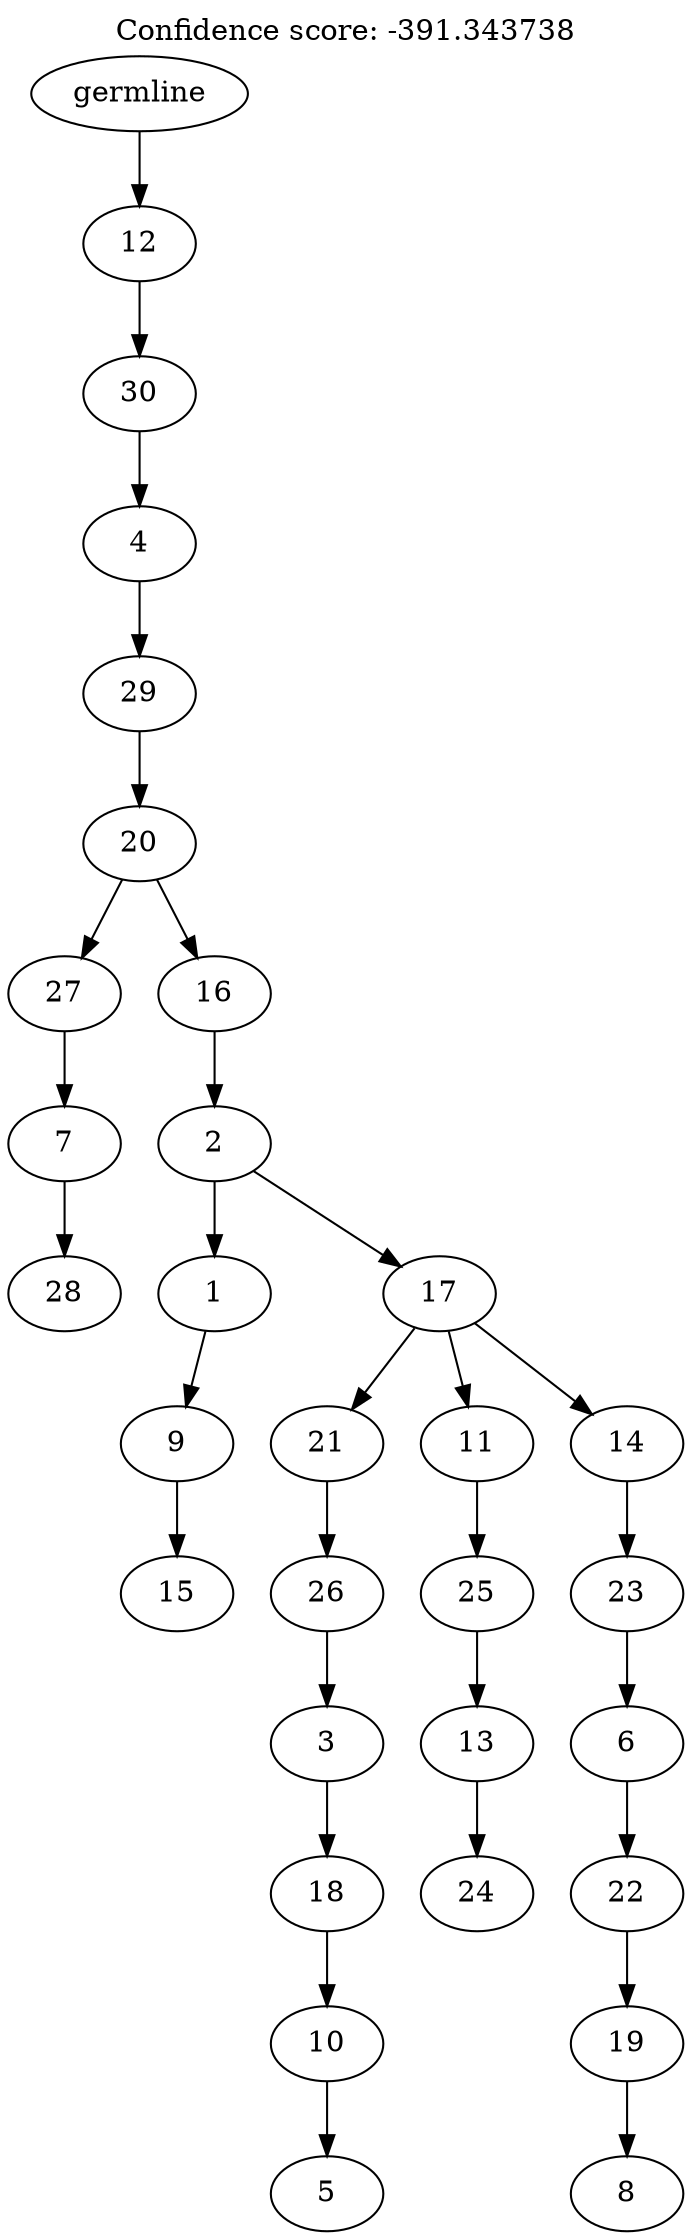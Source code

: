 digraph g {
	"29" -> "30";
	"30" [label="28"];
	"28" -> "29";
	"29" [label="7"];
	"26" -> "27";
	"27" [label="15"];
	"25" -> "26";
	"26" [label="9"];
	"23" -> "24";
	"24" [label="5"];
	"22" -> "23";
	"23" [label="10"];
	"21" -> "22";
	"22" [label="18"];
	"20" -> "21";
	"21" [label="3"];
	"19" -> "20";
	"20" [label="26"];
	"17" -> "18";
	"18" [label="24"];
	"16" -> "17";
	"17" [label="13"];
	"15" -> "16";
	"16" [label="25"];
	"13" -> "14";
	"14" [label="8"];
	"12" -> "13";
	"13" [label="19"];
	"11" -> "12";
	"12" [label="22"];
	"10" -> "11";
	"11" [label="6"];
	"9" -> "10";
	"10" [label="23"];
	"8" -> "9";
	"9" [label="14"];
	"8" -> "15";
	"15" [label="11"];
	"8" -> "19";
	"19" [label="21"];
	"7" -> "8";
	"8" [label="17"];
	"7" -> "25";
	"25" [label="1"];
	"6" -> "7";
	"7" [label="2"];
	"5" -> "6";
	"6" [label="16"];
	"5" -> "28";
	"28" [label="27"];
	"4" -> "5";
	"5" [label="20"];
	"3" -> "4";
	"4" [label="29"];
	"2" -> "3";
	"3" [label="4"];
	"1" -> "2";
	"2" [label="30"];
	"0" -> "1";
	"1" [label="12"];
	"0" [label="germline"];
	labelloc="t";
	label="Confidence score: -391.343738";
}
